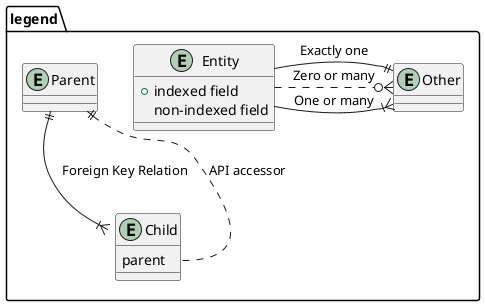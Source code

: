 @startuml
package legend {
    entity Parent
    entity Child {
        parent
    }

    Child::parent ..|| Parent : "API accessor"
    Parent ||--|{ Child : "   Foreign Key Relation"

    entity Entity {
      +indexed field
      non-indexed field
    }

    entity Other {}

    Entity -|| Other : "Exactly one"
    Entity -|{ Other : "One or many"
    Entity .o{ Other : "Zero or many"
}
@enduml
